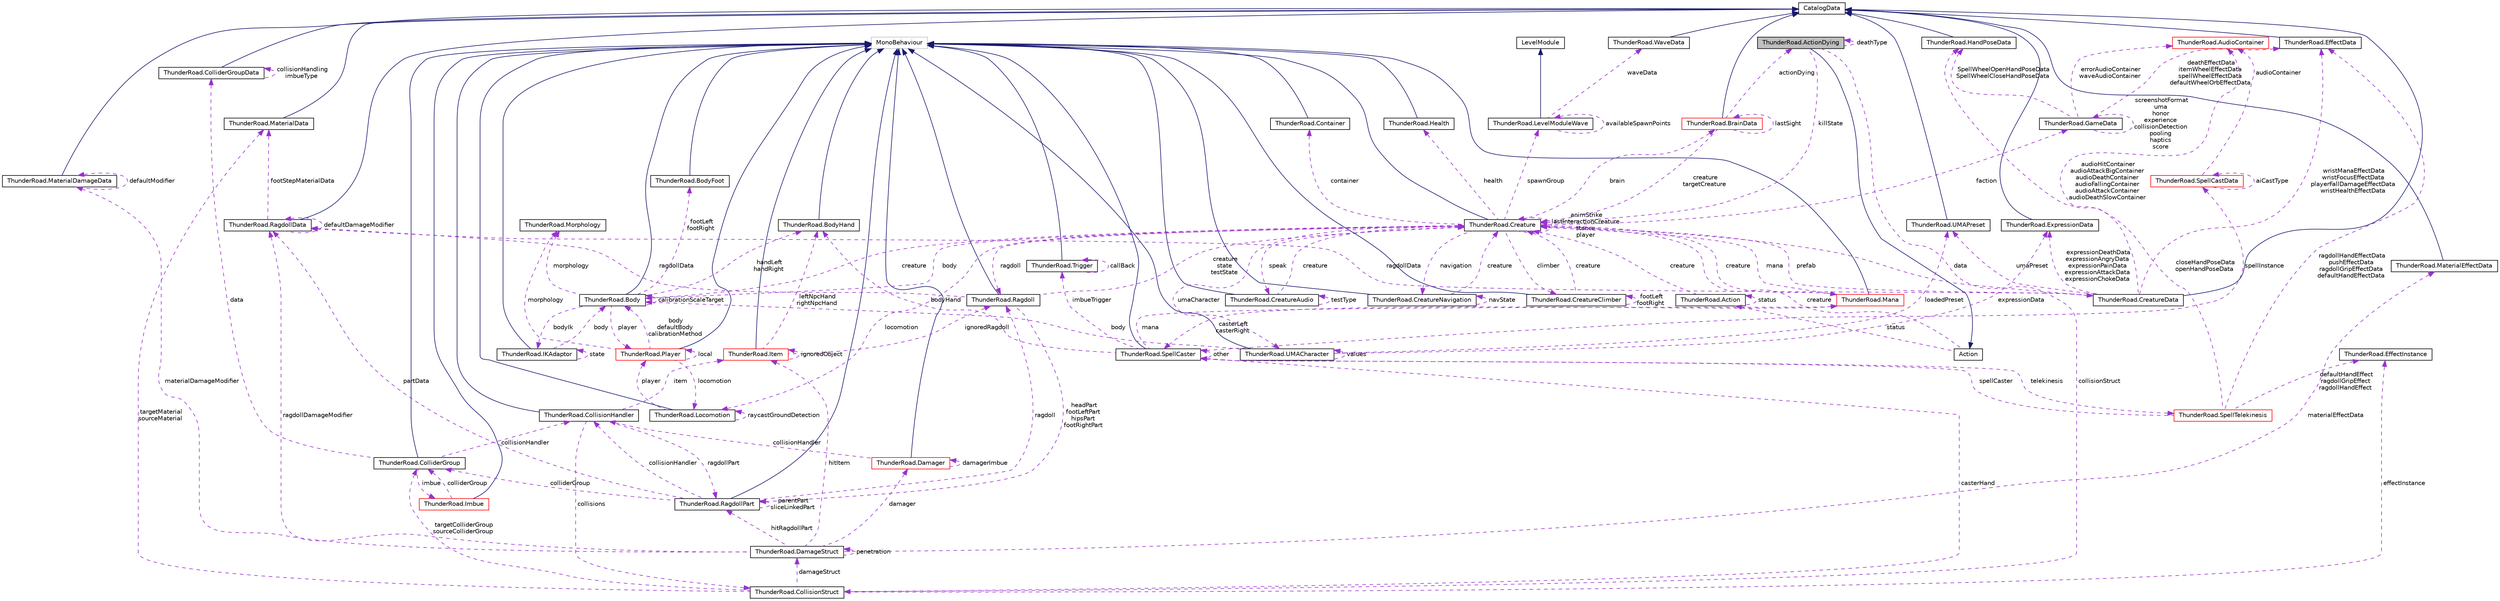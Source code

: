 digraph "ThunderRoad.ActionDying"
{
 // LATEX_PDF_SIZE
  edge [fontname="Helvetica",fontsize="10",labelfontname="Helvetica",labelfontsize="10"];
  node [fontname="Helvetica",fontsize="10",shape=record];
  Node1 [label="ThunderRoad.ActionDying",height=0.2,width=0.4,color="black", fillcolor="grey75", style="filled", fontcolor="black",tooltip="Class ActionDying. Implements the ThunderRoad.Action"];
  Node2 -> Node1 [dir="back",color="midnightblue",fontsize="10",style="solid",fontname="Helvetica"];
  Node2 [label="Action",height=0.2,width=0.4,color="black", fillcolor="white", style="filled",URL="$class_thunder_road_1_1_action.html",tooltip="Class Action."];
  Node3 -> Node2 [dir="back",color="darkorchid3",fontsize="10",style="dashed",label=" creature" ,fontname="Helvetica"];
  Node3 [label="ThunderRoad.Creature",height=0.2,width=0.4,color="black", fillcolor="white", style="filled",URL="$class_thunder_road_1_1_creature.html",tooltip="Class Creature. Implements the UnityEngine.MonoBehaviour"];
  Node4 -> Node3 [dir="back",color="midnightblue",fontsize="10",style="solid",fontname="Helvetica"];
  Node4 [label="MonoBehaviour",height=0.2,width=0.4,color="grey75", fillcolor="white", style="filled",tooltip=" "];
  Node5 -> Node3 [dir="back",color="darkorchid3",fontsize="10",style="dashed",label=" climber" ,fontname="Helvetica"];
  Node5 [label="ThunderRoad.CreatureClimber",height=0.2,width=0.4,color="black", fillcolor="white", style="filled",URL="$class_thunder_road_1_1_creature_climber.html",tooltip="Class CreatureClimber. Implements the UnityEngine.MonoBehaviour"];
  Node4 -> Node5 [dir="back",color="midnightblue",fontsize="10",style="solid",fontname="Helvetica"];
  Node5 -> Node5 [dir="back",color="darkorchid3",fontsize="10",style="dashed",label=" footLeft\nfootRight" ,fontname="Helvetica"];
  Node3 -> Node5 [dir="back",color="darkorchid3",fontsize="10",style="dashed",label=" creature" ,fontname="Helvetica"];
  Node6 -> Node3 [dir="back",color="darkorchid3",fontsize="10",style="dashed",label=" health" ,fontname="Helvetica"];
  Node6 [label="ThunderRoad.Health",height=0.2,width=0.4,color="black", fillcolor="white", style="filled",URL="$class_thunder_road_1_1_health.html",tooltip="Class Health. Implements the UnityEngine.MonoBehaviour"];
  Node4 -> Node6 [dir="back",color="midnightblue",fontsize="10",style="solid",fontname="Helvetica"];
  Node7 -> Node3 [dir="back",color="darkorchid3",fontsize="10",style="dashed",label=" faction" ,fontname="Helvetica"];
  Node7 [label="ThunderRoad.GameData",height=0.2,width=0.4,color="black", fillcolor="white", style="filled",URL="$class_thunder_road_1_1_game_data.html",tooltip="Class GameData."];
  Node7 -> Node7 [dir="back",color="darkorchid3",fontsize="10",style="dashed",label=" screenshotFormat\numa\nhonor\nexperience\ncollisionDetection\npooling\nhaptics\nscore" ,fontname="Helvetica"];
  Node8 -> Node7 [dir="back",color="darkorchid3",fontsize="10",style="dashed",label=" deathEffectData\nitemWheelEffectData\nspellWheelEffectData\ndefaultWheelOrbEffectData" ,fontname="Helvetica"];
  Node8 [label="ThunderRoad.EffectData",height=0.2,width=0.4,color="black", fillcolor="white", style="filled",URL="$class_thunder_road_1_1_effect_data.html",tooltip="Class EffectData. Implements the ThunderRoad.CatalogData"];
  Node9 -> Node8 [dir="back",color="midnightblue",fontsize="10",style="solid",fontname="Helvetica"];
  Node9 [label="CatalogData",height=0.2,width=0.4,color="black", fillcolor="white", style="filled",URL="$class_thunder_road_1_1_catalog_data.html",tooltip="Class CatalogData."];
  Node10 -> Node7 [dir="back",color="darkorchid3",fontsize="10",style="dashed",label=" SpellWheelOpenHandPoseData\nSpellWheelCloseHandPoseData" ,fontname="Helvetica"];
  Node10 [label="ThunderRoad.HandPoseData",height=0.2,width=0.4,color="black", fillcolor="white", style="filled",URL="$class_thunder_road_1_1_hand_pose_data.html",tooltip="Class HandPoseData. Implements the ThunderRoad.CatalogData"];
  Node9 -> Node10 [dir="back",color="midnightblue",fontsize="10",style="solid",fontname="Helvetica"];
  Node11 -> Node7 [dir="back",color="darkorchid3",fontsize="10",style="dashed",label=" errorAudioContainer\nwaveAudioContainer" ,fontname="Helvetica"];
  Node11 [label="ThunderRoad.AudioContainer",height=0.2,width=0.4,color="red", fillcolor="white", style="filled",URL="$class_thunder_road_1_1_audio_container.html",tooltip="Class AudioContainer. Implements the UnityEngine.ScriptableObject"];
  Node13 -> Node3 [dir="back",color="darkorchid3",fontsize="10",style="dashed",label=" spawnGroup" ,fontname="Helvetica"];
  Node13 [label="ThunderRoad.LevelModuleWave",height=0.2,width=0.4,color="black", fillcolor="white", style="filled",URL="$class_thunder_road_1_1_level_module_wave.html",tooltip="Class LevelModuleWave. Implements the ThunderRoad.LevelModule"];
  Node14 -> Node13 [dir="back",color="midnightblue",fontsize="10",style="solid",fontname="Helvetica"];
  Node14 [label="LevelModule",height=0.2,width=0.4,color="black", fillcolor="white", style="filled",URL="$class_thunder_road_1_1_level_module.html",tooltip="Class LevelModule."];
  Node13 -> Node13 [dir="back",color="darkorchid3",fontsize="10",style="dashed",label=" availableSpawnPoints" ,fontname="Helvetica"];
  Node15 -> Node13 [dir="back",color="darkorchid3",fontsize="10",style="dashed",label=" waveData" ,fontname="Helvetica"];
  Node15 [label="ThunderRoad.WaveData",height=0.2,width=0.4,color="black", fillcolor="white", style="filled",URL="$class_thunder_road_1_1_wave_data.html",tooltip="Class WaveData. Implements the ThunderRoad.CatalogData"];
  Node9 -> Node15 [dir="back",color="midnightblue",fontsize="10",style="solid",fontname="Helvetica"];
  Node16 -> Node3 [dir="back",color="darkorchid3",fontsize="10",style="dashed",label=" data" ,fontname="Helvetica"];
  Node16 [label="ThunderRoad.CreatureData",height=0.2,width=0.4,color="black", fillcolor="white", style="filled",URL="$class_thunder_road_1_1_creature_data.html",tooltip="Class CreatureData. Implements the ThunderRoad.CatalogData"];
  Node9 -> Node16 [dir="back",color="midnightblue",fontsize="10",style="solid",fontname="Helvetica"];
  Node17 -> Node16 [dir="back",color="darkorchid3",fontsize="10",style="dashed",label=" ragdollData" ,fontname="Helvetica"];
  Node17 [label="ThunderRoad.RagdollData",height=0.2,width=0.4,color="black", fillcolor="white", style="filled",URL="$class_thunder_road_1_1_ragdoll_data.html",tooltip="Class RagdollData. Implements the ThunderRoad.CatalogData"];
  Node9 -> Node17 [dir="back",color="midnightblue",fontsize="10",style="solid",fontname="Helvetica"];
  Node18 -> Node17 [dir="back",color="darkorchid3",fontsize="10",style="dashed",label=" footStepMaterialData" ,fontname="Helvetica"];
  Node18 [label="ThunderRoad.MaterialData",height=0.2,width=0.4,color="black", fillcolor="white", style="filled",URL="$class_thunder_road_1_1_material_data.html",tooltip="Class MaterialData. Implements the ThunderRoad.CatalogData"];
  Node9 -> Node18 [dir="back",color="midnightblue",fontsize="10",style="solid",fontname="Helvetica"];
  Node17 -> Node17 [dir="back",color="darkorchid3",fontsize="10",style="dashed",label=" defaultDamageModifier" ,fontname="Helvetica"];
  Node8 -> Node16 [dir="back",color="darkorchid3",fontsize="10",style="dashed",label=" wristManaEffectData\nwristFocusEffectData\nplayerFallDamageEffectData\nwristHealthEffectData" ,fontname="Helvetica"];
  Node19 -> Node16 [dir="back",color="darkorchid3",fontsize="10",style="dashed",label=" umaPreset" ,fontname="Helvetica"];
  Node19 [label="ThunderRoad.UMAPreset",height=0.2,width=0.4,color="black", fillcolor="white", style="filled",URL="$class_thunder_road_1_1_u_m_a_preset.html",tooltip="Class UMAPreset. Implements the ThunderRoad.CatalogData"];
  Node9 -> Node19 [dir="back",color="midnightblue",fontsize="10",style="solid",fontname="Helvetica"];
  Node11 -> Node16 [dir="back",color="darkorchid3",fontsize="10",style="dashed",label=" audioHitContainer\naudioAttackBigContainer\naudioDeathContainer\naudioFallingContainer\naudioAttackContainer\naudioDeathSlowContainer" ,fontname="Helvetica"];
  Node20 -> Node16 [dir="back",color="darkorchid3",fontsize="10",style="dashed",label=" expressionDeathData\nexpressionAngryData\nexpressionPainData\nexpressionAttackData\nexpressionChokeData" ,fontname="Helvetica"];
  Node20 [label="ThunderRoad.ExpressionData",height=0.2,width=0.4,color="black", fillcolor="white", style="filled",URL="$class_thunder_road_1_1_expression_data.html",tooltip="Class ExpressionData. Implements the ThunderRoad.CatalogData"];
  Node9 -> Node20 [dir="back",color="midnightblue",fontsize="10",style="solid",fontname="Helvetica"];
  Node3 -> Node16 [dir="back",color="darkorchid3",fontsize="10",style="dashed",label=" prefab" ,fontname="Helvetica"];
  Node21 -> Node3 [dir="back",color="darkorchid3",fontsize="10",style="dashed",label=" locomotion" ,fontname="Helvetica"];
  Node21 [label="ThunderRoad.Locomotion",height=0.2,width=0.4,color="black", fillcolor="white", style="filled",URL="$class_thunder_road_1_1_locomotion.html",tooltip="Class Locomotion. Implements the UnityEngine.MonoBehaviour"];
  Node4 -> Node21 [dir="back",color="midnightblue",fontsize="10",style="solid",fontname="Helvetica"];
  Node22 -> Node21 [dir="back",color="darkorchid3",fontsize="10",style="dashed",label=" player" ,fontname="Helvetica"];
  Node22 [label="ThunderRoad.Player",height=0.2,width=0.4,color="red", fillcolor="white", style="filled",URL="$class_thunder_road_1_1_player.html",tooltip="Class Player. Implements the UnityEngine.MonoBehaviour"];
  Node4 -> Node22 [dir="back",color="midnightblue",fontsize="10",style="solid",fontname="Helvetica"];
  Node22 -> Node22 [dir="back",color="darkorchid3",fontsize="10",style="dashed",label=" local" ,fontname="Helvetica"];
  Node77 -> Node22 [dir="back",color="darkorchid3",fontsize="10",style="dashed",label=" morphology" ,fontname="Helvetica"];
  Node77 [label="ThunderRoad.Morphology",height=0.2,width=0.4,color="black", fillcolor="white", style="filled",URL="$class_thunder_road_1_1_morphology.html",tooltip="Class Morphology."];
  Node21 -> Node22 [dir="back",color="darkorchid3",fontsize="10",style="dashed",label=" locomotion" ,fontname="Helvetica"];
  Node79 -> Node22 [dir="back",color="darkorchid3",fontsize="10",style="dashed",label=" body\ndefaultBody\ncalibrationMethod" ,fontname="Helvetica"];
  Node79 [label="ThunderRoad.Body",height=0.2,width=0.4,color="black", fillcolor="white", style="filled",URL="$class_thunder_road_1_1_body.html",tooltip="Class Body. Implements the UnityEngine.MonoBehaviour"];
  Node4 -> Node79 [dir="back",color="midnightblue",fontsize="10",style="solid",fontname="Helvetica"];
  Node22 -> Node79 [dir="back",color="darkorchid3",fontsize="10",style="dashed",label=" player" ,fontname="Helvetica"];
  Node77 -> Node79 [dir="back",color="darkorchid3",fontsize="10",style="dashed",label=" morphology" ,fontname="Helvetica"];
  Node80 -> Node79 [dir="back",color="darkorchid3",fontsize="10",style="dashed",label=" bodyIk" ,fontname="Helvetica"];
  Node80 [label="ThunderRoad.IKAdaptor",height=0.2,width=0.4,color="black", fillcolor="white", style="filled",URL="$class_thunder_road_1_1_i_k_adaptor.html",tooltip="Class IKAdaptor. Implements the UnityEngine.MonoBehaviour"];
  Node4 -> Node80 [dir="back",color="midnightblue",fontsize="10",style="solid",fontname="Helvetica"];
  Node80 -> Node80 [dir="back",color="darkorchid3",fontsize="10",style="dashed",label=" state" ,fontname="Helvetica"];
  Node79 -> Node80 [dir="back",color="darkorchid3",fontsize="10",style="dashed",label=" body" ,fontname="Helvetica"];
  Node79 -> Node79 [dir="back",color="darkorchid3",fontsize="10",style="dashed",label=" calibrationScaleTarget" ,fontname="Helvetica"];
  Node3 -> Node79 [dir="back",color="darkorchid3",fontsize="10",style="dashed",label=" creature" ,fontname="Helvetica"];
  Node46 -> Node79 [dir="back",color="darkorchid3",fontsize="10",style="dashed",label=" handLeft\nhandRight" ,fontname="Helvetica"];
  Node46 [label="ThunderRoad.BodyHand",height=0.2,width=0.4,color="black", fillcolor="white", style="filled",URL="$class_thunder_road_1_1_body_hand.html",tooltip="Class BodyHand. Implements the UnityEngine.MonoBehaviour"];
  Node4 -> Node46 [dir="back",color="midnightblue",fontsize="10",style="solid",fontname="Helvetica"];
  Node81 -> Node79 [dir="back",color="darkorchid3",fontsize="10",style="dashed",label=" footLeft\nfootRight" ,fontname="Helvetica"];
  Node81 [label="ThunderRoad.BodyFoot",height=0.2,width=0.4,color="black", fillcolor="white", style="filled",URL="$class_thunder_road_1_1_body_foot.html",tooltip="Class BodyFoot. Implements the UnityEngine.MonoBehaviour"];
  Node4 -> Node81 [dir="back",color="midnightblue",fontsize="10",style="solid",fontname="Helvetica"];
  Node21 -> Node21 [dir="back",color="darkorchid3",fontsize="10",style="dashed",label=" raycastGroundDetection" ,fontname="Helvetica"];
  Node50 -> Node3 [dir="back",color="darkorchid3",fontsize="10",style="dashed",label=" ragdoll" ,fontname="Helvetica"];
  Node50 [label="ThunderRoad.Ragdoll",height=0.2,width=0.4,color="black", fillcolor="white", style="filled",URL="$class_thunder_road_1_1_ragdoll.html",tooltip="Class Ragdoll. Implements the UnityEngine.MonoBehaviour"];
  Node4 -> Node50 [dir="back",color="midnightblue",fontsize="10",style="solid",fontname="Helvetica"];
  Node17 -> Node50 [dir="back",color="darkorchid3",fontsize="10",style="dashed",label=" ragdollData" ,fontname="Helvetica"];
  Node51 -> Node50 [dir="back",color="darkorchid3",fontsize="10",style="dashed",label=" headPart\nfootLeftPart\nhipsPart\nfootRightPart" ,fontname="Helvetica"];
  Node51 [label="ThunderRoad.RagdollPart",height=0.2,width=0.4,color="black", fillcolor="white", style="filled",URL="$class_thunder_road_1_1_ragdoll_part.html",tooltip="Class RagdollPart. Implements the UnityEngine.MonoBehaviour"];
  Node4 -> Node51 [dir="back",color="midnightblue",fontsize="10",style="solid",fontname="Helvetica"];
  Node52 -> Node51 [dir="back",color="darkorchid3",fontsize="10",style="dashed",label=" collisionHandler" ,fontname="Helvetica"];
  Node52 [label="ThunderRoad.CollisionHandler",height=0.2,width=0.4,color="black", fillcolor="white", style="filled",URL="$class_thunder_road_1_1_collision_handler.html",tooltip="Class CollisionHandler. Implements the UnityEngine.MonoBehaviour"];
  Node4 -> Node52 [dir="back",color="midnightblue",fontsize="10",style="solid",fontname="Helvetica"];
  Node51 -> Node52 [dir="back",color="darkorchid3",fontsize="10",style="dashed",label=" ragdollPart" ,fontname="Helvetica"];
  Node53 -> Node52 [dir="back",color="darkorchid3",fontsize="10",style="dashed",label=" collisions" ,fontname="Helvetica"];
  Node53 [label="ThunderRoad.CollisionStruct",height=0.2,width=0.4,color="black", fillcolor="white", style="filled",URL="$struct_thunder_road_1_1_collision_struct.html",tooltip="Struct CollisionStruct"];
  Node18 -> Node53 [dir="back",color="darkorchid3",fontsize="10",style="dashed",label=" targetMaterial\nsourceMaterial" ,fontname="Helvetica"];
  Node38 -> Node53 [dir="back",color="darkorchid3",fontsize="10",style="dashed",label=" casterHand" ,fontname="Helvetica"];
  Node38 [label="ThunderRoad.SpellCaster",height=0.2,width=0.4,color="black", fillcolor="white", style="filled",URL="$class_thunder_road_1_1_spell_caster.html",tooltip="Class SpellCaster. Implements the UnityEngine.MonoBehaviour"];
  Node4 -> Node38 [dir="back",color="midnightblue",fontsize="10",style="solid",fontname="Helvetica"];
  Node39 -> Node38 [dir="back",color="darkorchid3",fontsize="10",style="dashed",label=" telekinesis" ,fontname="Helvetica"];
  Node39 [label="ThunderRoad.SpellTelekinesis",height=0.2,width=0.4,color="red", fillcolor="white", style="filled",URL="$class_thunder_road_1_1_spell_telekinesis.html",tooltip="Class SpellTelekinesis. Implements the ThunderRoad.SpellData"];
  Node8 -> Node39 [dir="back",color="darkorchid3",fontsize="10",style="dashed",label=" ragdollHandEffectData\npushEffectData\nragdollGripEffectData\ndefaultHandEffectData" ,fontname="Helvetica"];
  Node10 -> Node39 [dir="back",color="darkorchid3",fontsize="10",style="dashed",label=" closeHandPoseData\nopenHandPoseData" ,fontname="Helvetica"];
  Node38 -> Node39 [dir="back",color="darkorchid3",fontsize="10",style="dashed",label=" spellCaster" ,fontname="Helvetica"];
  Node41 -> Node39 [dir="back",color="darkorchid3",fontsize="10",style="dashed",label=" defaultHandEffect\nragdollGripEffect\nragdollHandEffect" ,fontname="Helvetica"];
  Node41 [label="ThunderRoad.EffectInstance",height=0.2,width=0.4,color="black", fillcolor="white", style="filled",URL="$class_thunder_road_1_1_effect_instance.html",tooltip="Class EffectInstance."];
  Node38 -> Node38 [dir="back",color="darkorchid3",fontsize="10",style="dashed",label=" other" ,fontname="Helvetica"];
  Node42 -> Node38 [dir="back",color="darkorchid3",fontsize="10",style="dashed",label=" spellInstance" ,fontname="Helvetica"];
  Node42 [label="ThunderRoad.SpellCastData",height=0.2,width=0.4,color="red", fillcolor="white", style="filled",URL="$class_thunder_road_1_1_spell_cast_data.html",tooltip="Class SpellCastData. Implements the ThunderRoad.SpellData"];
  Node11 -> Node42 [dir="back",color="darkorchid3",fontsize="10",style="dashed",label=" audioContainer" ,fontname="Helvetica"];
  Node42 -> Node42 [dir="back",color="darkorchid3",fontsize="10",style="dashed",label=" aiCastType" ,fontname="Helvetica"];
  Node43 -> Node38 [dir="back",color="darkorchid3",fontsize="10",style="dashed",label=" mana" ,fontname="Helvetica"];
  Node43 [label="ThunderRoad.Mana",height=0.2,width=0.4,color="red", fillcolor="white", style="filled",URL="$class_thunder_road_1_1_mana.html",tooltip="Class Mana. Implements the UnityEngine.MonoBehaviour"];
  Node4 -> Node43 [dir="back",color="midnightblue",fontsize="10",style="solid",fontname="Helvetica"];
  Node38 -> Node43 [dir="back",color="darkorchid3",fontsize="10",style="dashed",label=" casterLeft\ncasterRight" ,fontname="Helvetica"];
  Node3 -> Node43 [dir="back",color="darkorchid3",fontsize="10",style="dashed",label=" creature" ,fontname="Helvetica"];
  Node45 -> Node38 [dir="back",color="darkorchid3",fontsize="10",style="dashed",label=" imbueTrigger" ,fontname="Helvetica"];
  Node45 [label="ThunderRoad.Trigger",height=0.2,width=0.4,color="black", fillcolor="white", style="filled",URL="$class_thunder_road_1_1_trigger.html",tooltip="Class Trigger. Implements the UnityEngine.MonoBehaviour"];
  Node4 -> Node45 [dir="back",color="midnightblue",fontsize="10",style="solid",fontname="Helvetica"];
  Node45 -> Node45 [dir="back",color="darkorchid3",fontsize="10",style="dashed",label=" callBack" ,fontname="Helvetica"];
  Node46 -> Node38 [dir="back",color="darkorchid3",fontsize="10",style="dashed",label=" bodyHand" ,fontname="Helvetica"];
  Node41 -> Node53 [dir="back",color="darkorchid3",fontsize="10",style="dashed",label=" effectInstance" ,fontname="Helvetica"];
  Node54 -> Node53 [dir="back",color="darkorchid3",fontsize="10",style="dashed",label=" targetColliderGroup\nsourceColliderGroup" ,fontname="Helvetica"];
  Node54 [label="ThunderRoad.ColliderGroup",height=0.2,width=0.4,color="black", fillcolor="white", style="filled",URL="$class_thunder_road_1_1_collider_group.html",tooltip="Class ColliderGroup. Implements the UnityEngine.MonoBehaviour"];
  Node4 -> Node54 [dir="back",color="midnightblue",fontsize="10",style="solid",fontname="Helvetica"];
  Node52 -> Node54 [dir="back",color="darkorchid3",fontsize="10",style="dashed",label=" collisionHandler" ,fontname="Helvetica"];
  Node55 -> Node54 [dir="back",color="darkorchid3",fontsize="10",style="dashed",label=" data" ,fontname="Helvetica"];
  Node55 [label="ThunderRoad.ColliderGroupData",height=0.2,width=0.4,color="black", fillcolor="white", style="filled",URL="$class_thunder_road_1_1_collider_group_data.html",tooltip="Class ColliderGroupData. Implements the ThunderRoad.CatalogData"];
  Node9 -> Node55 [dir="back",color="midnightblue",fontsize="10",style="solid",fontname="Helvetica"];
  Node55 -> Node55 [dir="back",color="darkorchid3",fontsize="10",style="dashed",label=" collisionHandling\nimbueType" ,fontname="Helvetica"];
  Node56 -> Node54 [dir="back",color="darkorchid3",fontsize="10",style="dashed",label=" imbue" ,fontname="Helvetica"];
  Node56 [label="ThunderRoad.Imbue",height=0.2,width=0.4,color="red", fillcolor="white", style="filled",URL="$class_thunder_road_1_1_imbue.html",tooltip="Class Imbue. Implements the UnityEngine.MonoBehaviour"];
  Node4 -> Node56 [dir="back",color="midnightblue",fontsize="10",style="solid",fontname="Helvetica"];
  Node54 -> Node56 [dir="back",color="darkorchid3",fontsize="10",style="dashed",label=" colliderGroup" ,fontname="Helvetica"];
  Node59 -> Node53 [dir="back",color="darkorchid3",fontsize="10",style="dashed",label=" damageStruct" ,fontname="Helvetica"];
  Node59 [label="ThunderRoad.DamageStruct",height=0.2,width=0.4,color="black", fillcolor="white", style="filled",URL="$struct_thunder_road_1_1_damage_struct.html",tooltip="Struct DamageStruct"];
  Node17 -> Node59 [dir="back",color="darkorchid3",fontsize="10",style="dashed",label=" ragdollDamageModifier" ,fontname="Helvetica"];
  Node51 -> Node59 [dir="back",color="darkorchid3",fontsize="10",style="dashed",label=" hitRagdollPart" ,fontname="Helvetica"];
  Node60 -> Node59 [dir="back",color="darkorchid3",fontsize="10",style="dashed",label=" materialDamageModifier" ,fontname="Helvetica"];
  Node60 [label="ThunderRoad.MaterialDamageData",height=0.2,width=0.4,color="black", fillcolor="white", style="filled",URL="$class_thunder_road_1_1_material_damage_data.html",tooltip="Class MaterialDamageData. Implements the ThunderRoad.CatalogData"];
  Node9 -> Node60 [dir="back",color="midnightblue",fontsize="10",style="solid",fontname="Helvetica"];
  Node60 -> Node60 [dir="back",color="darkorchid3",fontsize="10",style="dashed",label=" defaultModifier" ,fontname="Helvetica"];
  Node61 -> Node59 [dir="back",color="darkorchid3",fontsize="10",style="dashed",label=" damager" ,fontname="Helvetica"];
  Node61 [label="ThunderRoad.Damager",height=0.2,width=0.4,color="red", fillcolor="white", style="filled",URL="$class_thunder_road_1_1_damager.html",tooltip="Class Damager. Implements the UnityEngine.MonoBehaviour"];
  Node4 -> Node61 [dir="back",color="midnightblue",fontsize="10",style="solid",fontname="Helvetica"];
  Node52 -> Node61 [dir="back",color="darkorchid3",fontsize="10",style="dashed",label=" collisionHandler" ,fontname="Helvetica"];
  Node61 -> Node61 [dir="back",color="darkorchid3",fontsize="10",style="dashed",label=" damagerImbue" ,fontname="Helvetica"];
  Node64 -> Node59 [dir="back",color="darkorchid3",fontsize="10",style="dashed",label=" materialEffectData" ,fontname="Helvetica"];
  Node64 [label="ThunderRoad.MaterialEffectData",height=0.2,width=0.4,color="black", fillcolor="white", style="filled",URL="$class_thunder_road_1_1_material_effect_data.html",tooltip="Class MaterialEffectData. Implements the ThunderRoad.CatalogData"];
  Node9 -> Node64 [dir="back",color="midnightblue",fontsize="10",style="solid",fontname="Helvetica"];
  Node24 -> Node59 [dir="back",color="darkorchid3",fontsize="10",style="dashed",label=" hitItem" ,fontname="Helvetica"];
  Node24 [label="ThunderRoad.Item",height=0.2,width=0.4,color="red", fillcolor="white", style="filled",URL="$class_thunder_road_1_1_item.html",tooltip="Class Item. Implements the UnityEngine.MonoBehaviour"];
  Node4 -> Node24 [dir="back",color="midnightblue",fontsize="10",style="solid",fontname="Helvetica"];
  Node50 -> Node24 [dir="back",color="darkorchid3",fontsize="10",style="dashed",label=" ignoredRagdoll" ,fontname="Helvetica"];
  Node24 -> Node24 [dir="back",color="darkorchid3",fontsize="10",style="dashed",label=" ignoredObject" ,fontname="Helvetica"];
  Node46 -> Node24 [dir="back",color="darkorchid3",fontsize="10",style="dashed",label=" leftNpcHand\nrightNpcHand" ,fontname="Helvetica"];
  Node59 -> Node59 [dir="back",color="darkorchid3",fontsize="10",style="dashed",label=" penetration" ,fontname="Helvetica"];
  Node24 -> Node52 [dir="back",color="darkorchid3",fontsize="10",style="dashed",label=" item" ,fontname="Helvetica"];
  Node17 -> Node51 [dir="back",color="darkorchid3",fontsize="10",style="dashed",label=" partData" ,fontname="Helvetica"];
  Node51 -> Node51 [dir="back",color="darkorchid3",fontsize="10",style="dashed",label=" parentPart\nsliceLinkedPart" ,fontname="Helvetica"];
  Node50 -> Node51 [dir="back",color="darkorchid3",fontsize="10",style="dashed",label=" ragdoll" ,fontname="Helvetica"];
  Node54 -> Node51 [dir="back",color="darkorchid3",fontsize="10",style="dashed",label=" colliderGroup" ,fontname="Helvetica"];
  Node3 -> Node50 [dir="back",color="darkorchid3",fontsize="10",style="dashed",label=" creature\nstate\ntestState" ,fontname="Helvetica"];
  Node79 -> Node3 [dir="back",color="darkorchid3",fontsize="10",style="dashed",label=" body" ,fontname="Helvetica"];
  Node83 -> Node3 [dir="back",color="darkorchid3",fontsize="10",style="dashed",label=" speak" ,fontname="Helvetica"];
  Node83 [label="ThunderRoad.CreatureAudio",height=0.2,width=0.4,color="black", fillcolor="white", style="filled",URL="$class_thunder_road_1_1_creature_audio.html",tooltip="Class CreatureAudio. Implements the UnityEngine.MonoBehaviour"];
  Node4 -> Node83 [dir="back",color="midnightblue",fontsize="10",style="solid",fontname="Helvetica"];
  Node83 -> Node83 [dir="back",color="darkorchid3",fontsize="10",style="dashed",label=" testType" ,fontname="Helvetica"];
  Node3 -> Node83 [dir="back",color="darkorchid3",fontsize="10",style="dashed",label=" creature" ,fontname="Helvetica"];
  Node3 -> Node3 [dir="back",color="darkorchid3",fontsize="10",style="dashed",label=" animStrike\nlastInteractionCreature\nstance\nplayer" ,fontname="Helvetica"];
  Node43 -> Node3 [dir="back",color="darkorchid3",fontsize="10",style="dashed",label=" mana" ,fontname="Helvetica"];
  Node84 -> Node3 [dir="back",color="darkorchid3",fontsize="10",style="dashed",label=" umaCharacter" ,fontname="Helvetica"];
  Node84 [label="ThunderRoad.UMACharacter",height=0.2,width=0.4,color="black", fillcolor="white", style="filled",URL="$class_thunder_road_1_1_u_m_a_character.html",tooltip="Class UMACharacter. Implements the UnityEngine.MonoBehaviour"];
  Node4 -> Node84 [dir="back",color="midnightblue",fontsize="10",style="solid",fontname="Helvetica"];
  Node19 -> Node84 [dir="back",color="darkorchid3",fontsize="10",style="dashed",label=" loadedPreset" ,fontname="Helvetica"];
  Node79 -> Node84 [dir="back",color="darkorchid3",fontsize="10",style="dashed",label=" body" ,fontname="Helvetica"];
  Node20 -> Node84 [dir="back",color="darkorchid3",fontsize="10",style="dashed",label=" expressionData" ,fontname="Helvetica"];
  Node84 -> Node84 [dir="back",color="darkorchid3",fontsize="10",style="dashed",label=" values" ,fontname="Helvetica"];
  Node85 -> Node3 [dir="back",color="darkorchid3",fontsize="10",style="dashed",label=" container" ,fontname="Helvetica"];
  Node85 [label="ThunderRoad.Container",height=0.2,width=0.4,color="black", fillcolor="white", style="filled",URL="$class_thunder_road_1_1_container.html",tooltip="Class Container. Implements the UnityEngine.MonoBehaviour"];
  Node4 -> Node85 [dir="back",color="midnightblue",fontsize="10",style="solid",fontname="Helvetica"];
  Node86 -> Node3 [dir="back",color="darkorchid3",fontsize="10",style="dashed",label=" brain" ,fontname="Helvetica"];
  Node86 [label="ThunderRoad.BrainData",height=0.2,width=0.4,color="red", fillcolor="white", style="filled",URL="$class_thunder_road_1_1_brain_data.html",tooltip="Class BrainData. Implements the ThunderRoad.CatalogData"];
  Node9 -> Node86 [dir="back",color="midnightblue",fontsize="10",style="solid",fontname="Helvetica"];
  Node1 -> Node86 [dir="back",color="darkorchid3",fontsize="10",style="dashed",label=" actionDying" ,fontname="Helvetica"];
  Node3 -> Node86 [dir="back",color="darkorchid3",fontsize="10",style="dashed",label=" creature\ntargetCreature" ,fontname="Helvetica"];
  Node86 -> Node86 [dir="back",color="darkorchid3",fontsize="10",style="dashed",label=" lastSight" ,fontname="Helvetica"];
  Node91 -> Node3 [dir="back",color="darkorchid3",fontsize="10",style="dashed",label=" navigation" ,fontname="Helvetica"];
  Node91 [label="ThunderRoad.CreatureNavigation",height=0.2,width=0.4,color="black", fillcolor="white", style="filled",URL="$class_thunder_road_1_1_creature_navigation.html",tooltip="Class CreatureNavigation. Implements the UnityEngine.MonoBehaviour"];
  Node4 -> Node91 [dir="back",color="midnightblue",fontsize="10",style="solid",fontname="Helvetica"];
  Node3 -> Node91 [dir="back",color="darkorchid3",fontsize="10",style="dashed",label=" creature" ,fontname="Helvetica"];
  Node91 -> Node91 [dir="back",color="darkorchid3",fontsize="10",style="dashed",label=" navState" ,fontname="Helvetica"];
  Node92 -> Node2 [dir="back",color="darkorchid3",fontsize="10",style="dashed",label=" status" ,fontname="Helvetica"];
  Node92 [label="ThunderRoad.Action",height=0.2,width=0.4,color="black", fillcolor="white", style="filled",URL="$class_thunder_road_1_1_action.html",tooltip="Class Action."];
  Node3 -> Node92 [dir="back",color="darkorchid3",fontsize="10",style="dashed",label=" creature" ,fontname="Helvetica"];
  Node92 -> Node92 [dir="back",color="darkorchid3",fontsize="10",style="dashed",label=" status" ,fontname="Helvetica"];
  Node1 -> Node1 [dir="back",color="darkorchid3",fontsize="10",style="dashed",label=" deathType" ,fontname="Helvetica"];
  Node53 -> Node1 [dir="back",color="darkorchid3",fontsize="10",style="dashed",label=" collisionStruct" ,fontname="Helvetica"];
  Node3 -> Node1 [dir="back",color="darkorchid3",fontsize="10",style="dashed",label=" killState" ,fontname="Helvetica"];
}
